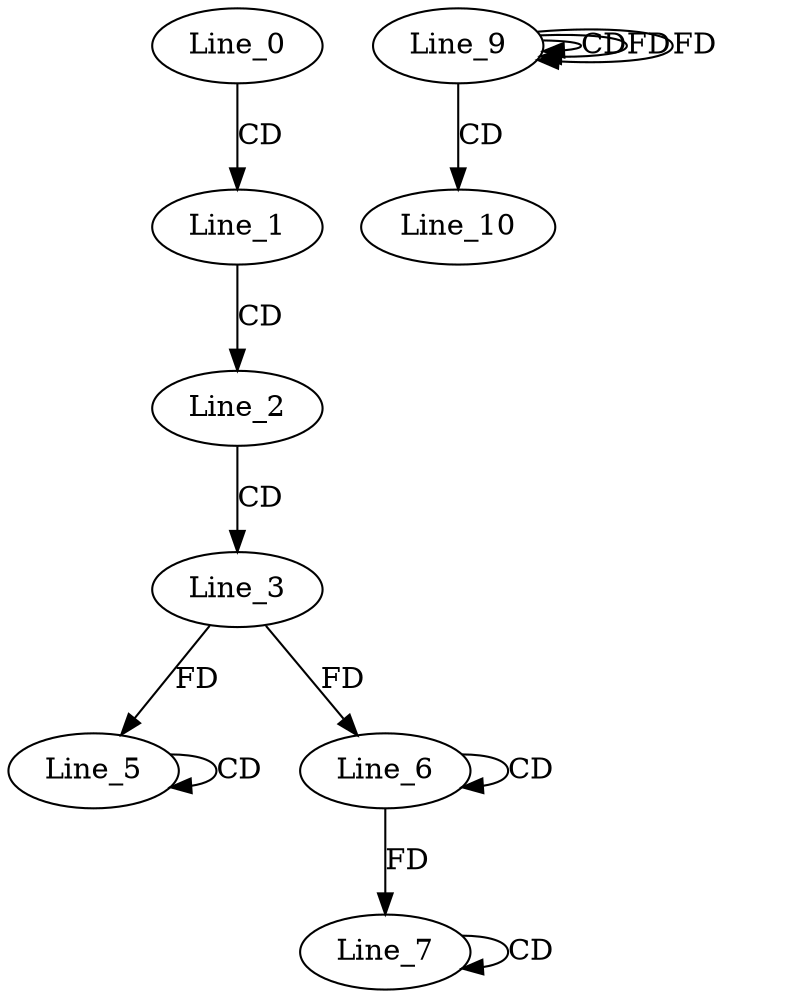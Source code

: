 digraph G {
  Line_0;
  Line_1;
  Line_2;
  Line_3;
  Line_5;
  Line_5;
  Line_5;
  Line_6;
  Line_6;
  Line_7;
  Line_7;
  Line_9;
  Line_9;
  Line_9;
  Line_10;
  Line_0 -> Line_1 [ label="CD" ];
  Line_1 -> Line_2 [ label="CD" ];
  Line_2 -> Line_3 [ label="CD" ];
  Line_5 -> Line_5 [ label="CD" ];
  Line_3 -> Line_5 [ label="FD" ];
  Line_6 -> Line_6 [ label="CD" ];
  Line_3 -> Line_6 [ label="FD" ];
  Line_7 -> Line_7 [ label="CD" ];
  Line_6 -> Line_7 [ label="FD" ];
  Line_9 -> Line_9 [ label="CD" ];
  Line_9 -> Line_9 [ label="FD" ];
  Line_9 -> Line_10 [ label="CD" ];
  Line_9 -> Line_9 [ label="FD" ];
}
